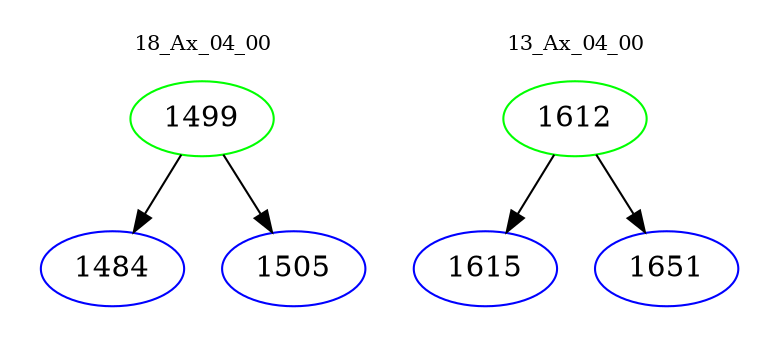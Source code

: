 digraph{
subgraph cluster_0 {
color = white
label = "18_Ax_04_00";
fontsize=10;
T0_1499 [label="1499", color="green"]
T0_1499 -> T0_1484 [color="black"]
T0_1484 [label="1484", color="blue"]
T0_1499 -> T0_1505 [color="black"]
T0_1505 [label="1505", color="blue"]
}
subgraph cluster_1 {
color = white
label = "13_Ax_04_00";
fontsize=10;
T1_1612 [label="1612", color="green"]
T1_1612 -> T1_1615 [color="black"]
T1_1615 [label="1615", color="blue"]
T1_1612 -> T1_1651 [color="black"]
T1_1651 [label="1651", color="blue"]
}
}
